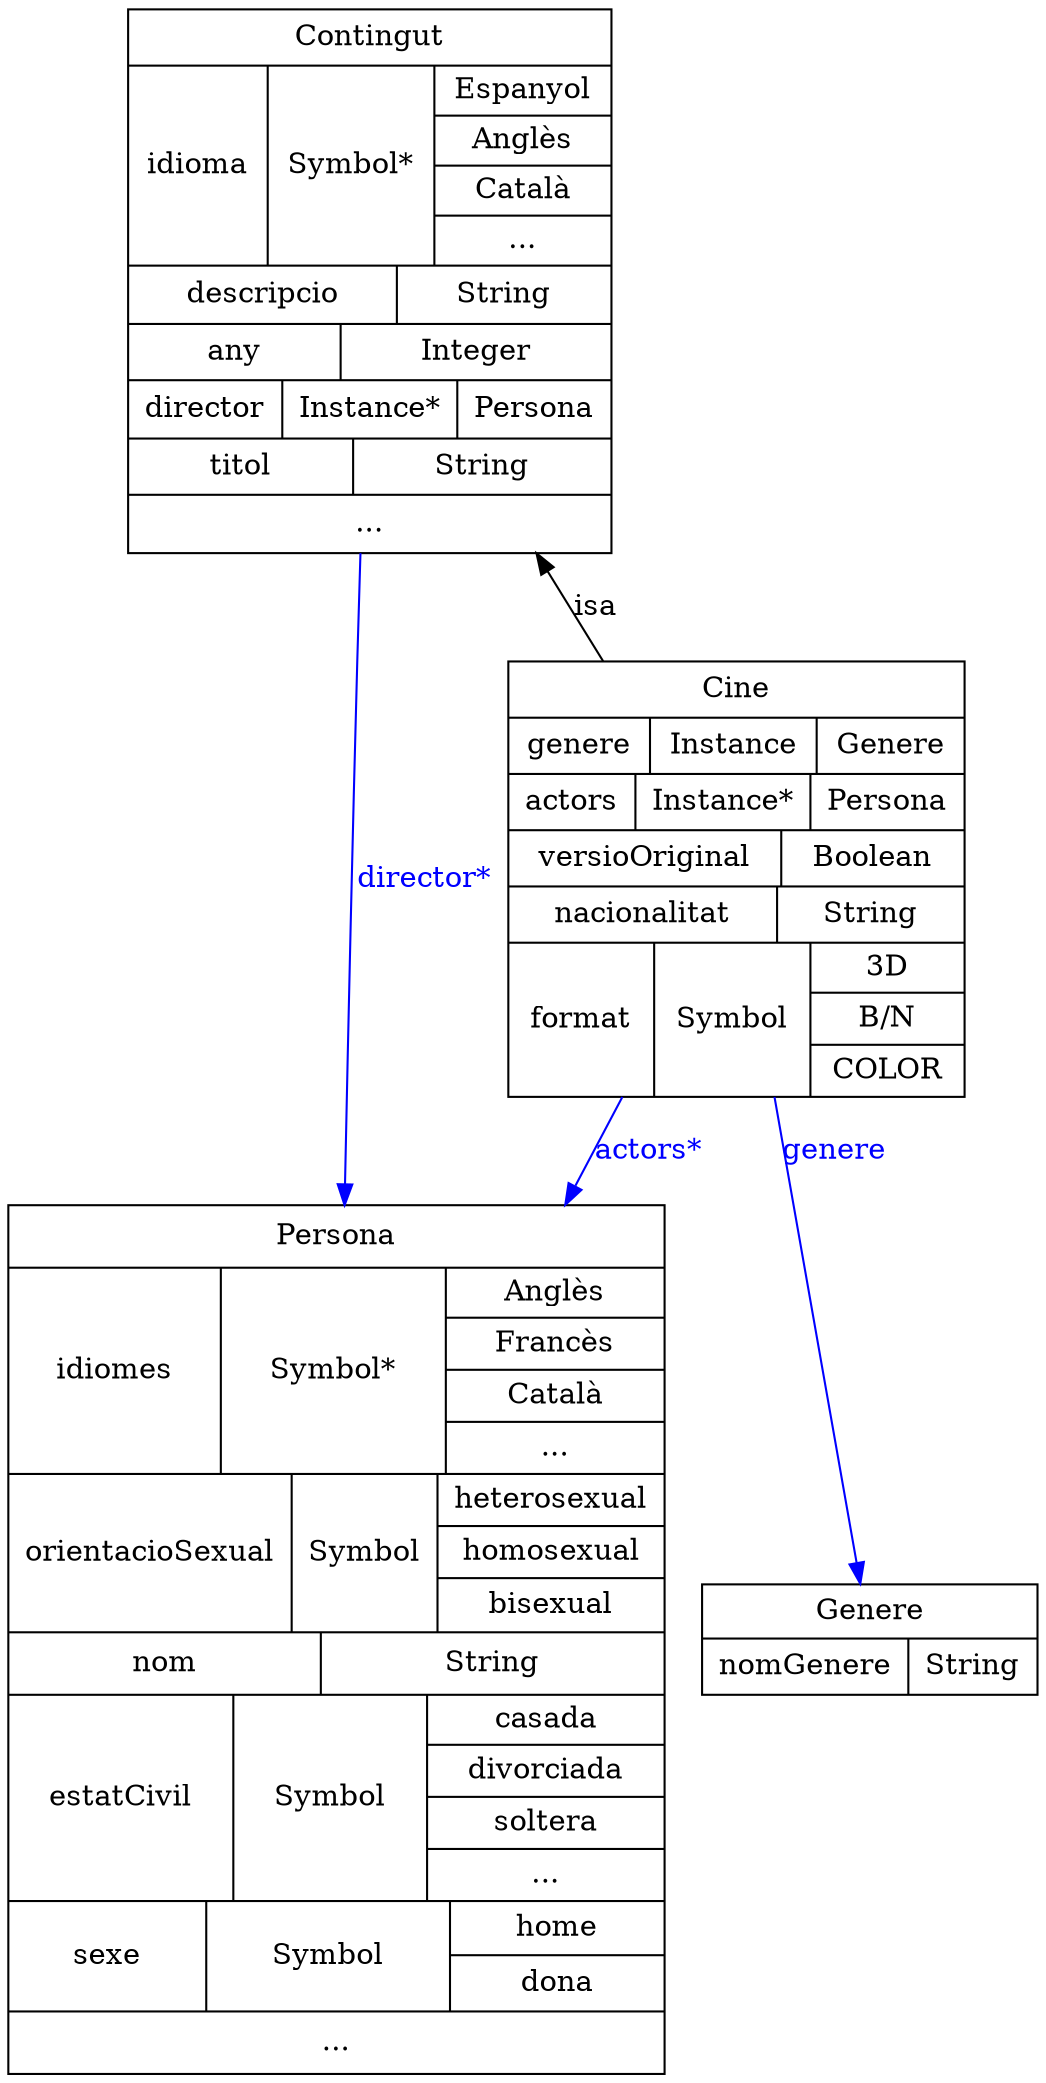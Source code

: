digraph TVornoTV {
	node [label="\N"];
	graph [bb="0,0,478,998"];
	Persona [label="{Persona|{idiomes|Symbol*|{Anglès|Francès|Català|...}}|{orientacioSexual|Symbol|{heterosexual|homosexual|bisexual}}|{nom|String\
}|{estatCivil|Symbol|{casada|divorciada|soltera|...}}|{sexe|Symbol|{home|dona}}|{...}}", shape=record, color="0.0,0.0,0.0", fontcolor="0.0,0.0,0.0", pos="152,209", rects="-0.5,391,304.5,417 -0.5,287,98.5,391 98.5,287,203.5,391 203.5,365,304.5,391 203.5,339,304.5,365 203.5,313,304.5,339 203.5,287,304.5\
,313 -0.5,209,130.5,287 130.5,209,197.5,287 197.5,261,304.5,287 197.5,235,304.5,261 197.5,209,304.5,235 -0.5,183,145.5,209 145.5\
,183,304.5,209 -0.5,79,103.5,183 103.5,79,194.5,183 194.5,157,304.5,183 194.5,131,304.5,157 194.5,105,304.5,131 194.5,79,304.5\
,105 -0.5,27,91.5,79 91.5,27,203.5,79 203.5,53,304.5,79 203.5,27,304.5,53 -0.5,1,304.5,27", width="4.2222", height="5.7917"];
	Cine [label="{Cine|{genere|Instance|{Genere}}|{actors|Instance*|{Persona}}|{versioOriginal|Boolean}|{nacionalitat|String}|{format|Symbol|{3D|\
B/N|COLOR}}}", shape=record, color="0.0,0.0,0.0", fontcolor="0.0,0.0,0.0", pos="337,577", rects="230.5,655,443.5,681 230.5,629,296.5,655 296.5,629,373.5,655 373.5,629,443.5,655 230.5,603,289.5,629 289.5,603,372.5,629 372.5,603\
,443.5,629 230.5,577,356.5,603 356.5,577,443.5,603 230.5,551,356.5,577 356.5,551,443.5,577 230.5,473,298.5,551 298.5,473,371.5,\
551 371.5,525,443.5,551 371.5,499,443.5,525 371.5,473,443.5,499", width="2.9444", height="2.9028"];
	Contingut [label="{Contingut|{idioma|Symbol*|{Espanyol|Anglès|Català|...}}|{descripcio|String}|{any|Integer}|{director|Instance*|{Persona}}|{titol\
|String}|{...}}", shape=record, color="0.0,0.0,0.0", fontcolor="0.0,0.0,0.0", pos="206,867", rects="94,971,318,997 94,867,159,971 159,867,236,971 236,945,318,971 236,919,318,945 236,893,318,919 236,867,318,893 94,841,218,867 218\
,841,318,867 94,815,193,841 193,815,318,841 94,789,164,815 164,789,247,815 247,789,318,815 94,763,198,789 198,763,318,789 94,737\
,318,763", width="3.1111", height="3.625"];
	Genere [label="{Genere|{nomGenere|String}}", shape=record, color="0.0,0.0,0.0", fontcolor="0.0,0.0,0.0", pos="400,209", rects="321.5,209,478.5,235 321.5,183,419.5,209 419.5,183,478.5,209", width="2.1667", height="0.73611"];
	Contingut -> Cine [dir=back, label=isa, color="0.0,0.0,0.0", fontcolor="0.0,0.0,0.0", pos="s,264.79,736.85 268.95,727.63 276.03,711.96 283.15,696.2 289.98,681.09", lp="288.5,709"];
	Cine -> Genere [label=genere, color="0.6666667,1.0,1.0", fontcolor="0.6666667,1.0,1.0", style=filled, pos="e,395.5,235.26 354.88,472.53 367.92,396.39 384.81,297.75 393.77,245.4", lp="385.5,445"];
	Cine -> Persona [label="actors*", color="0.6666667,1.0,1.0", fontcolor="0.6666667,1.0,1.0", style=filled, pos="e,256.67,417.2 284.48,472.53 277.11,457.88 269.33,442.39 261.37,426.56", lp="296,445"];
	Contingut -> Persona [label="director*", color="0.6666667,1.0,1.0", fontcolor="0.6666667,1.0,1.0", style=filled, pos="e,146.13,417.24 170.55,736.79 166.68,718.51 163.31,699.87 161,682 150.29,599.3 146.66,507.8 146.18,427.48", lp="191.5,577"];
}
